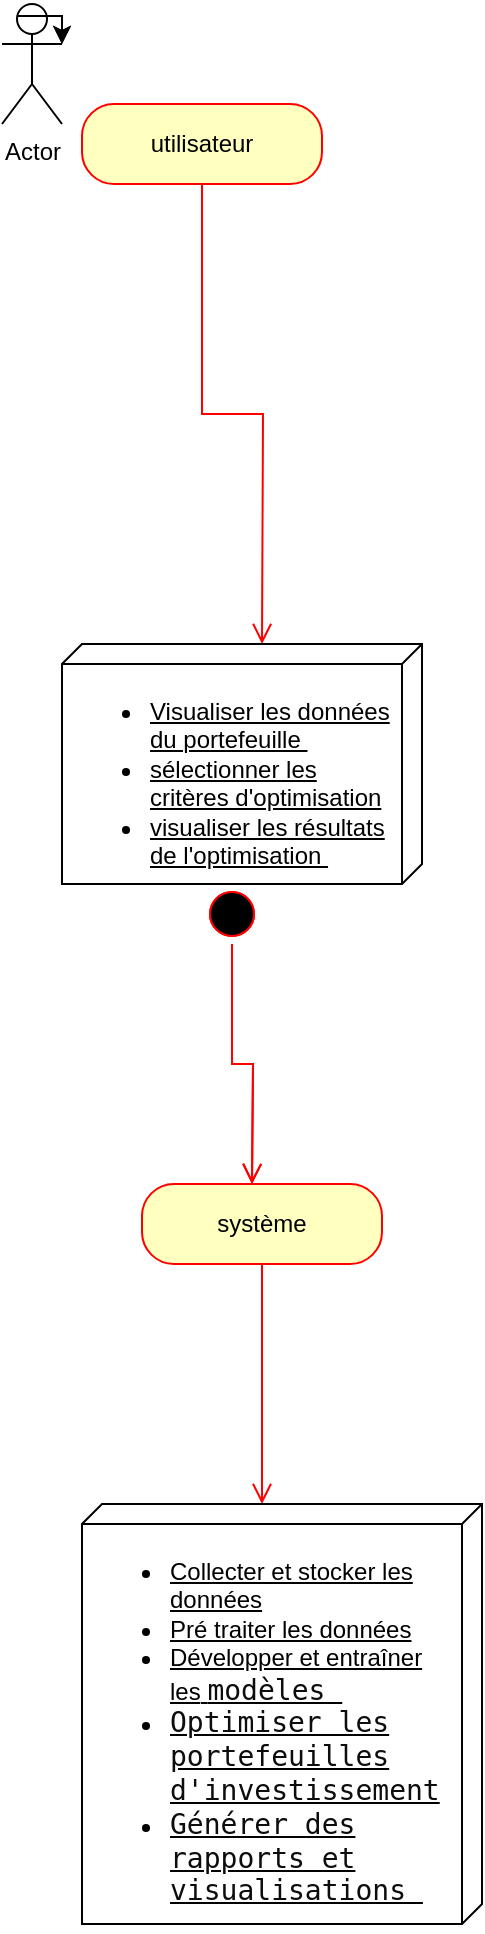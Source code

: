 <mxfile version="23.1.7" type="github">
  <diagram name="Page-1" id="NjX3JLt3b12o8DTwjtbY">
    <mxGraphModel dx="794" dy="1639" grid="1" gridSize="10" guides="1" tooltips="1" connect="1" arrows="1" fold="1" page="1" pageScale="1" pageWidth="827" pageHeight="1169" math="0" shadow="0">
      <root>
        <mxCell id="0" />
        <mxCell id="1" parent="0" />
        <mxCell id="_TpfCg9p-ahDsjbrFxFz-1" value="utilisateur" style="rounded=1;whiteSpace=wrap;html=1;arcSize=40;fontColor=#000000;fillColor=#ffffc0;strokeColor=#ff0000;" vertex="1" parent="1">
          <mxGeometry x="320" y="30" width="120" height="40" as="geometry" />
        </mxCell>
        <mxCell id="_TpfCg9p-ahDsjbrFxFz-2" value="" style="edgeStyle=orthogonalEdgeStyle;html=1;verticalAlign=bottom;endArrow=open;endSize=8;strokeColor=#ff0000;rounded=0;" edge="1" source="_TpfCg9p-ahDsjbrFxFz-1" parent="1">
          <mxGeometry relative="1" as="geometry">
            <mxPoint x="410" y="300" as="targetPoint" />
          </mxGeometry>
        </mxCell>
        <mxCell id="_TpfCg9p-ahDsjbrFxFz-6" value="&lt;ul&gt;&lt;li&gt;Visualiser les données du portefeuille&amp;nbsp;&lt;/li&gt;&lt;li&gt;sélectionner les critères d&#39;optimisation&lt;/li&gt;&lt;li&gt;visualiser les résultats de l&#39;optimisation&amp;nbsp;&lt;/li&gt;&lt;/ul&gt;" style="verticalAlign=top;align=left;spacingTop=8;spacingLeft=2;spacingRight=12;shape=cube;size=10;direction=south;fontStyle=4;html=1;whiteSpace=wrap;" vertex="1" parent="1">
          <mxGeometry x="310" y="300" width="180" height="120" as="geometry" />
        </mxCell>
        <mxCell id="_TpfCg9p-ahDsjbrFxFz-7" value="Actor" style="shape=umlActor;verticalLabelPosition=bottom;verticalAlign=top;html=1;" vertex="1" parent="1">
          <mxGeometry x="280" y="-20" width="30" height="60" as="geometry" />
        </mxCell>
        <mxCell id="_TpfCg9p-ahDsjbrFxFz-8" value="" style="ellipse;html=1;shape=startState;fillColor=#000000;strokeColor=#ff0000;" vertex="1" parent="1">
          <mxGeometry x="380" y="420" width="30" height="30" as="geometry" />
        </mxCell>
        <mxCell id="_TpfCg9p-ahDsjbrFxFz-9" value="" style="edgeStyle=orthogonalEdgeStyle;html=1;verticalAlign=bottom;endArrow=open;endSize=8;strokeColor=#ff0000;rounded=0;" edge="1" source="_TpfCg9p-ahDsjbrFxFz-8" parent="1">
          <mxGeometry relative="1" as="geometry">
            <mxPoint x="405" y="570" as="targetPoint" />
          </mxGeometry>
        </mxCell>
        <mxCell id="_TpfCg9p-ahDsjbrFxFz-10" value="" style="ellipse;html=1;shape=startState;fillColor=#000000;strokeColor=#ff0000;" vertex="1" parent="1">
          <mxGeometry x="380" y="420" width="30" height="30" as="geometry" />
        </mxCell>
        <mxCell id="_TpfCg9p-ahDsjbrFxFz-11" value="" style="edgeStyle=orthogonalEdgeStyle;html=1;verticalAlign=bottom;endArrow=open;endSize=8;strokeColor=#ff0000;rounded=0;" edge="1" source="_TpfCg9p-ahDsjbrFxFz-10" parent="1">
          <mxGeometry relative="1" as="geometry">
            <mxPoint x="405" y="570" as="targetPoint" />
          </mxGeometry>
        </mxCell>
        <mxCell id="_TpfCg9p-ahDsjbrFxFz-12" value="système" style="rounded=1;whiteSpace=wrap;html=1;arcSize=40;fontColor=#000000;fillColor=#ffffc0;strokeColor=#ff0000;" vertex="1" parent="1">
          <mxGeometry x="350" y="570" width="120" height="40" as="geometry" />
        </mxCell>
        <mxCell id="_TpfCg9p-ahDsjbrFxFz-13" value="" style="edgeStyle=orthogonalEdgeStyle;html=1;verticalAlign=bottom;endArrow=open;endSize=8;strokeColor=#ff0000;rounded=0;" edge="1" source="_TpfCg9p-ahDsjbrFxFz-12" parent="1">
          <mxGeometry relative="1" as="geometry">
            <mxPoint x="410" y="730" as="targetPoint" />
            <Array as="points">
              <mxPoint x="410" y="600" />
              <mxPoint x="410" y="600" />
            </Array>
          </mxGeometry>
        </mxCell>
        <mxCell id="_TpfCg9p-ahDsjbrFxFz-14" value="&lt;ul&gt;&lt;li&gt;Collecter et stocker les données  &lt;br&gt;&lt;/li&gt;&lt;li&gt;Pré traiter les données&lt;br&gt;&lt;/li&gt;&lt;li&gt; Développer et entraîner les&lt;span style=&quot;background-color: rgb(255, 255, 255);&quot;&gt; &lt;font color=&quot;#0d0d0d&quot;&gt;&lt;font face=&quot;Söhne Mono, Monaco, Andale Mono, Ubuntu Mono, monospace&quot;&gt;&lt;span style=&quot;font-size: 14px;&quot;&gt;modèles&amp;nbsp;&lt;/span&gt;&lt;/font&gt;&lt;br&gt;&lt;/font&gt;&lt;/span&gt;&lt;/li&gt;&lt;li&gt;&lt;font face=&quot;Söhne Mono, Monaco, Andale Mono, Ubuntu Mono, monospace&quot;&gt;&lt;span style=&quot;font-size: 14px;&quot;&gt;&lt;span style=&quot;background-color: rgb(255, 255, 255);&quot;&gt;&lt;font color=&quot;#0d0d0d&quot;&gt;Optimiser les portefeuilles d&#39;investissement&lt;/font&gt;&lt;/span&gt;&lt;br&gt;&lt;/span&gt;&lt;/font&gt;&lt;/li&gt;&lt;li&gt;&lt;font face=&quot;Söhne Mono, Monaco, Andale Mono, Ubuntu Mono, monospace&quot;&gt;&lt;span style=&quot;font-size: 14px;&quot;&gt;&lt;span style=&quot;background-color: rgb(255, 255, 255);&quot;&gt;&lt;font color=&quot;#0d0d0d&quot;&gt;Générer des rapports et visualisations&amp;nbsp;&lt;br&gt;&lt;/font&gt;&lt;/span&gt;&lt;/span&gt;&lt;/font&gt;&lt;/li&gt;&lt;/ul&gt;" style="verticalAlign=top;align=left;spacingTop=8;spacingLeft=2;spacingRight=12;shape=cube;size=10;direction=south;fontStyle=4;html=1;whiteSpace=wrap;" vertex="1" parent="1">
          <mxGeometry x="320" y="730" width="200" height="210" as="geometry" />
        </mxCell>
        <mxCell id="_TpfCg9p-ahDsjbrFxFz-15" style="edgeStyle=orthogonalEdgeStyle;rounded=0;orthogonalLoop=1;jettySize=auto;html=1;exitX=0.75;exitY=0.1;exitDx=0;exitDy=0;exitPerimeter=0;entryX=1;entryY=0.333;entryDx=0;entryDy=0;entryPerimeter=0;" edge="1" parent="1" source="_TpfCg9p-ahDsjbrFxFz-7" target="_TpfCg9p-ahDsjbrFxFz-7">
          <mxGeometry relative="1" as="geometry" />
        </mxCell>
        <mxCell id="_TpfCg9p-ahDsjbrFxFz-16" style="edgeStyle=orthogonalEdgeStyle;rounded=0;orthogonalLoop=1;jettySize=auto;html=1;exitX=0.25;exitY=0.1;exitDx=0;exitDy=0;exitPerimeter=0;entryX=1;entryY=0.333;entryDx=0;entryDy=0;entryPerimeter=0;" edge="1" parent="1" source="_TpfCg9p-ahDsjbrFxFz-7" target="_TpfCg9p-ahDsjbrFxFz-7">
          <mxGeometry relative="1" as="geometry" />
        </mxCell>
      </root>
    </mxGraphModel>
  </diagram>
</mxfile>
